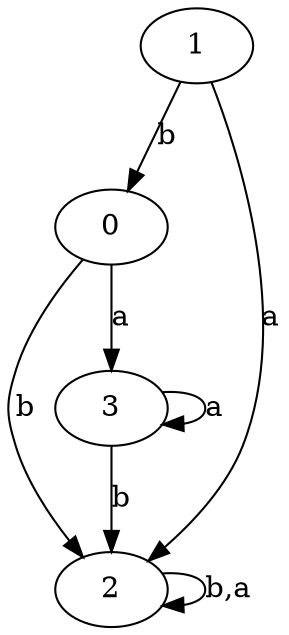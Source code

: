 digraph {
 ranksep=0.5;
 d2tdocpreamble = "\usetikzlibrary{automata}";
 d2tfigpreamble = "\tikzstyle{every state}= [ draw=blue!50,very thick,fill=blue!20]  \tikzstyle{auto}= [fill=white]";
 node [style="state"];
 edge [lblstyle="auto",topath="bend right", len=4  ]
  "0" [label="0",];
  "1" [label="1",style = "state, initial, accepting"];
  "2" [label="2",];
  "3" [label="3",];
  "0" -> "2" [label="b"];
  "0" -> "3" [label="a"];
  "1" -> "0" [label="b"];
  "1" -> "2" [label="a"];
  "2" -> "2" [label="b,a",topath="loop above"];
  "3" -> "2" [label="b"];
  "3" -> "3" [label="a",topath="loop above"];
}